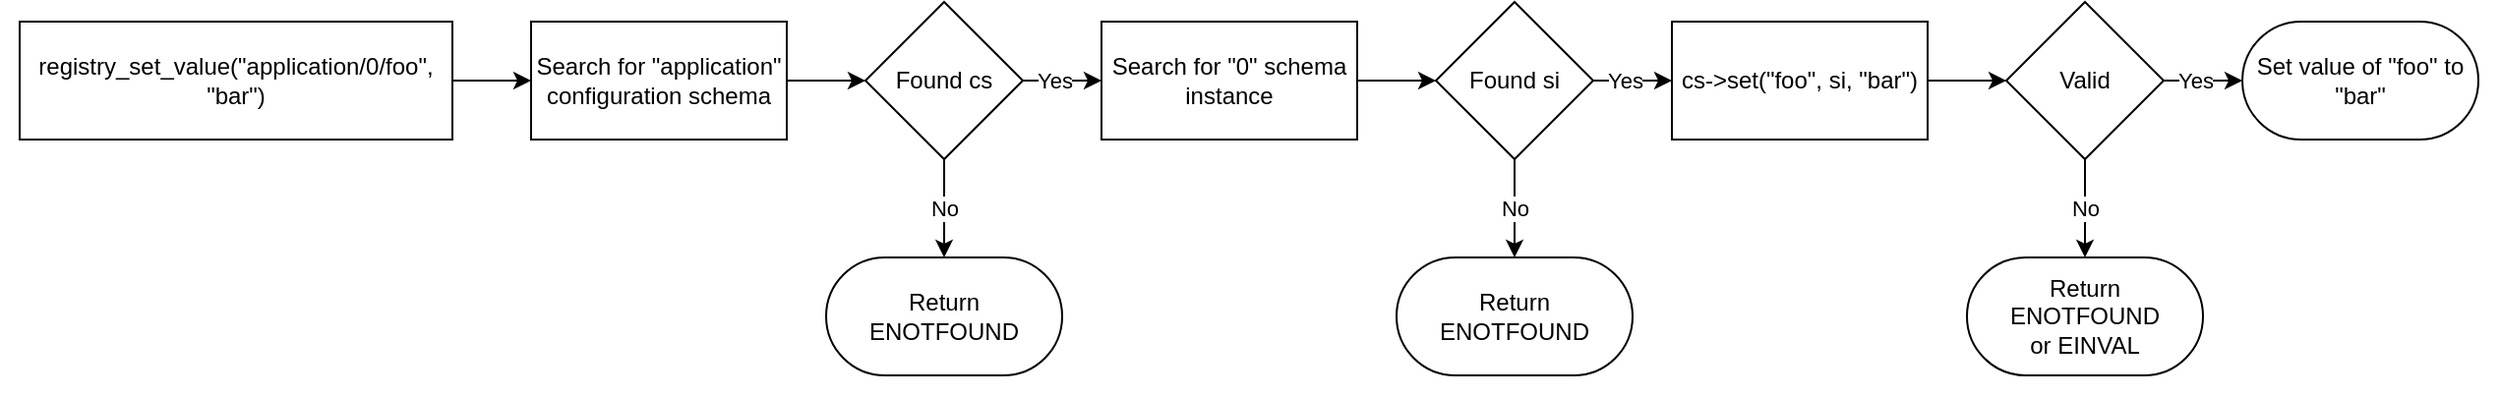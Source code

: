 <mxfile>
    <diagram id="fjN8D4Odn0497USpxgly" name="Page-1">
        <mxGraphModel dx="2785" dy="939" grid="1" gridSize="10" guides="1" tooltips="1" connect="1" arrows="1" fold="1" page="1" pageScale="1" pageWidth="1169" pageHeight="827" background="#FFFFFF" math="0" shadow="0">
            <root>
                <mxCell id="0"/>
                <mxCell id="1" parent="0"/>
                <mxCell id="274" value="" style="rounded=0;whiteSpace=wrap;html=1;strokeColor=none;" parent="1" vertex="1">
                    <mxGeometry x="-1160" y="20" width="1270" height="200" as="geometry"/>
                </mxCell>
                <mxCell id="181" value="registry_set_value(&quot;application/0/foo&quot;, &quot;bar&quot;)" style="rounded=0;whiteSpace=wrap;html=1;" parent="1" vertex="1">
                    <mxGeometry x="-1150" y="30" width="220" height="60" as="geometry"/>
                </mxCell>
                <mxCell id="213" style="edgeStyle=elbowEdgeStyle;rounded=0;html=1;" parent="1" source="181" target="215" edge="1">
                    <mxGeometry relative="1" as="geometry">
                        <mxPoint x="-713" y="240" as="sourcePoint"/>
                    </mxGeometry>
                </mxCell>
                <mxCell id="214" style="edgeStyle=elbowEdgeStyle;rounded=0;html=1;" parent="1" source="215" target="218" edge="1">
                    <mxGeometry relative="1" as="geometry">
                        <mxPoint x="-719" y="379" as="targetPoint"/>
                    </mxGeometry>
                </mxCell>
                <mxCell id="215" value="Search for &quot;application&quot; configuration schema" style="rounded=0;whiteSpace=wrap;html=1;" parent="1" vertex="1">
                    <mxGeometry x="-890" y="30" width="130" height="60" as="geometry"/>
                </mxCell>
                <mxCell id="216" value="No" style="edgeStyle=elbowEdgeStyle;rounded=0;html=1;" parent="1" source="218" target="219" edge="1">
                    <mxGeometry relative="1" as="geometry">
                        <mxPoint x="-619" y="419" as="targetPoint"/>
                        <mxPoint as="offset"/>
                    </mxGeometry>
                </mxCell>
                <mxCell id="217" value="Yes" style="edgeStyle=elbowEdgeStyle;rounded=0;html=1;" parent="1" source="218" target="228" edge="1">
                    <mxGeometry x="-0.2" relative="1" as="geometry">
                        <mxPoint x="-719" y="489" as="targetPoint"/>
                        <mxPoint as="offset"/>
                    </mxGeometry>
                </mxCell>
                <mxCell id="218" value="Found cs" style="rhombus;whiteSpace=wrap;html=1;" parent="1" vertex="1">
                    <mxGeometry x="-720" y="20" width="80" height="80" as="geometry"/>
                </mxCell>
                <mxCell id="219" value="Return&lt;br&gt;ENOTFOUND" style="rounded=1;whiteSpace=wrap;html=1;arcSize=50;" parent="1" vertex="1">
                    <mxGeometry x="-740" y="150" width="120" height="60" as="geometry"/>
                </mxCell>
                <mxCell id="220" style="edgeStyle=elbowEdgeStyle;rounded=0;html=1;" parent="1" source="221" target="226" edge="1">
                    <mxGeometry relative="1" as="geometry"/>
                </mxCell>
                <mxCell id="221" value="cs-&amp;gt;set(&quot;foo&quot;, si, &quot;bar&quot;)" style="rounded=0;whiteSpace=wrap;html=1;" parent="1" vertex="1">
                    <mxGeometry x="-310" y="30" width="130" height="60" as="geometry"/>
                </mxCell>
                <mxCell id="222" value="No" style="edgeStyle=elbowEdgeStyle;rounded=0;html=1;" parent="1" source="226" target="223" edge="1">
                    <mxGeometry relative="1" as="geometry">
                        <mxPoint x="-784" y="739" as="sourcePoint"/>
                        <mxPoint x="-724" y="739" as="targetPoint"/>
                        <mxPoint as="offset"/>
                    </mxGeometry>
                </mxCell>
                <mxCell id="223" value="Return&lt;br&gt;ENOTFOUND&lt;br&gt;or EINVAL" style="rounded=1;whiteSpace=wrap;html=1;arcSize=50;" parent="1" vertex="1">
                    <mxGeometry x="-160" y="150" width="120" height="60" as="geometry"/>
                </mxCell>
                <mxCell id="224" value="Yes" style="edgeStyle=elbowEdgeStyle;rounded=0;html=1;" parent="1" source="226" target="225" edge="1">
                    <mxGeometry x="-0.2" relative="1" as="geometry">
                        <mxPoint x="-904" y="889" as="sourcePoint"/>
                        <mxPoint x="-844" y="889" as="targetPoint"/>
                        <mxPoint as="offset"/>
                    </mxGeometry>
                </mxCell>
                <mxCell id="225" value="Set value of &quot;foo&quot; to &quot;bar&quot;" style="rounded=1;whiteSpace=wrap;html=1;arcSize=50;" parent="1" vertex="1">
                    <mxGeometry x="-20" y="30" width="120" height="60" as="geometry"/>
                </mxCell>
                <mxCell id="226" value="Valid" style="rhombus;whiteSpace=wrap;html=1;" parent="1" vertex="1">
                    <mxGeometry x="-140" y="20" width="80" height="80" as="geometry"/>
                </mxCell>
                <mxCell id="227" style="edgeStyle=elbowEdgeStyle;rounded=0;html=1;" parent="1" source="228" target="231" edge="1">
                    <mxGeometry relative="1" as="geometry">
                        <mxPoint x="-719" y="599" as="targetPoint"/>
                    </mxGeometry>
                </mxCell>
                <mxCell id="228" value="Search for &quot;0&quot; schema instance" style="rounded=0;whiteSpace=wrap;html=1;" parent="1" vertex="1">
                    <mxGeometry x="-600" y="30" width="130" height="60" as="geometry"/>
                </mxCell>
                <mxCell id="229" value="No" style="edgeStyle=elbowEdgeStyle;rounded=0;html=1;" parent="1" source="231" target="232" edge="1">
                    <mxGeometry relative="1" as="geometry">
                        <mxPoint x="-619" y="639" as="targetPoint"/>
                        <mxPoint as="offset"/>
                    </mxGeometry>
                </mxCell>
                <mxCell id="230" value="Yes" style="edgeStyle=elbowEdgeStyle;rounded=0;html=1;" parent="1" source="231" target="221" edge="1">
                    <mxGeometry x="-0.2" relative="1" as="geometry">
                        <mxPoint x="-719" y="709" as="targetPoint"/>
                        <mxPoint as="offset"/>
                    </mxGeometry>
                </mxCell>
                <mxCell id="231" value="Found si" style="rhombus;whiteSpace=wrap;html=1;" parent="1" vertex="1">
                    <mxGeometry x="-430" y="20" width="80" height="80" as="geometry"/>
                </mxCell>
                <mxCell id="232" value="Return&lt;br&gt;ENOTFOUND" style="rounded=1;whiteSpace=wrap;html=1;arcSize=50;" parent="1" vertex="1">
                    <mxGeometry x="-450" y="150" width="120" height="60" as="geometry"/>
                </mxCell>
            </root>
        </mxGraphModel>
    </diagram>
</mxfile>